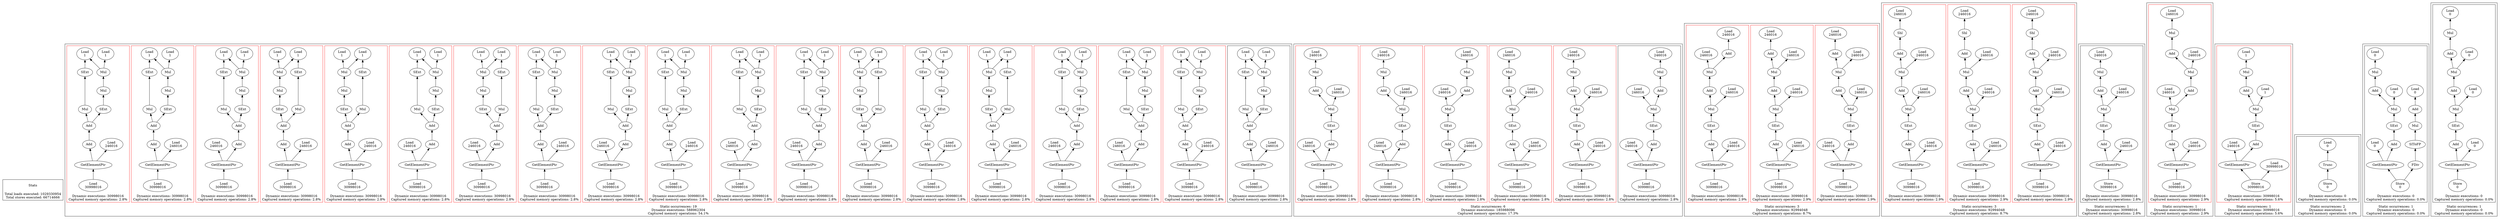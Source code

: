 strict digraph {
rankdir=BT
subgraph {
Stats [shape=plaintext]
cluster=true
label="Total loads executed: 1029330954\nTotal stores executed: 66714666"
}
subgraph {
subgraph {
"0_0_625" [label="GetElementPtr"]
"0_0_624" [label="Add"]
"0_0_625" -> "0_0_624"
"0_0_515" [label="Mul"]
"0_0_457" [label="SExt"]
"0_0_515" -> "0_0_457"
"0_0_474" [label="Mul"]
"0_0_436" [label="Mul"]
"0_0_474" -> "0_0_436"
"0_0_514" [label="Load\n246016"]
"0_0_625" -> "0_0_514"
{
rank=min
"0_0_626" [label="Load\n30998016"]
}
"0_0_626" -> "0_0_625"
"0_0_426" [label="Load\n1"]
"0_0_457" -> "0_0_426"
"0_0_436" -> "0_0_426"
"0_0_483" [label="SExt"]
"0_0_483" -> "0_0_474"
"0_0_516" [label="Add"]
"0_0_516" -> "0_0_483"
"0_0_624" -> "0_0_516"
"0_0_516" -> "0_0_515"
"0_0_423" [label="Load\n1"]
"0_0_436" -> "0_0_423"
cluster=true
label="Dynamic executions: 30998016\nCaptured memory operations: 2.8%"
}
subgraph {
"0_1_437" [label="Mul"]
"0_1_423" [label="Load\n1"]
"0_1_437" -> "0_1_423"
"0_1_523" [label="Mul"]
"0_1_458" [label="SExt"]
"0_1_523" -> "0_1_458"
{
rank=min
"0_1_632" [label="Load\n30998016"]
}
"0_1_631" [label="GetElementPtr"]
"0_1_632" -> "0_1_631"
"0_1_630" [label="Add"]
"0_1_631" -> "0_1_630"
"0_1_426" [label="Load\n1"]
"0_1_437" -> "0_1_426"
"0_1_524" [label="Add"]
"0_1_630" -> "0_1_524"
"0_1_486" [label="SExt"]
"0_1_476" [label="Mul"]
"0_1_486" -> "0_1_476"
"0_1_476" -> "0_1_437"
"0_1_524" -> "0_1_523"
"0_1_524" -> "0_1_486"
"0_1_514" [label="Load\n246016"]
"0_1_631" -> "0_1_514"
"0_1_458" -> "0_1_426"
cluster=true
label="Dynamic executions: 30998016\nCaptured memory operations: 2.8%"
color=red
}
subgraph {
"0_2_437" [label="Mul"]
"0_2_423" [label="Load\n1"]
"0_2_437" -> "0_2_423"
"0_2_640" [label="GetElementPtr"]
"0_2_514" [label="Load\n246016"]
"0_2_640" -> "0_2_514"
{
rank=min
"0_2_641" [label="Load\n30998016"]
}
"0_2_641" -> "0_2_640"
"0_2_515" [label="Mul"]
"0_2_457" [label="SExt"]
"0_2_515" -> "0_2_457"
"0_2_426" [label="Load\n1"]
"0_2_437" -> "0_2_426"
"0_2_457" -> "0_2_426"
"0_2_639" [label="Add"]
"0_2_531" [label="Add"]
"0_2_639" -> "0_2_531"
"0_2_476" [label="Mul"]
"0_2_476" -> "0_2_437"
"0_2_640" -> "0_2_639"
"0_2_484" [label="SExt"]
"0_2_484" -> "0_2_476"
"0_2_531" -> "0_2_515"
"0_2_531" -> "0_2_484"
cluster=true
label="Dynamic executions: 30998016\nCaptured memory operations: 2.8%"
color=red
}
subgraph {
"0_3_523" [label="Mul"]
"0_3_458" [label="SExt"]
"0_3_523" -> "0_3_458"
"0_3_540" [label="Add"]
"0_3_540" -> "0_3_523"
"0_3_474" [label="Mul"]
"0_3_436" [label="Mul"]
"0_3_474" -> "0_3_436"
"0_3_647" [label="GetElementPtr"]
"0_3_514" [label="Load\n246016"]
"0_3_647" -> "0_3_514"
"0_3_646" [label="Add"]
"0_3_647" -> "0_3_646"
"0_3_426" [label="Load\n1"]
"0_3_436" -> "0_3_426"
"0_3_487" [label="SExt"]
"0_3_540" -> "0_3_487"
{
rank=min
"0_3_648" [label="Load\n30998016"]
}
"0_3_648" -> "0_3_647"
"0_3_487" -> "0_3_474"
"0_3_646" -> "0_3_540"
"0_3_423" [label="Load\n1"]
"0_3_436" -> "0_3_423"
"0_3_458" -> "0_3_426"
cluster=true
label="Dynamic executions: 30998016\nCaptured memory operations: 2.8%"
color=red
}
subgraph {
"0_4_649" [label="Add"]
"0_4_543" [label="Add"]
"0_4_649" -> "0_4_543"
"0_4_480" [label="SExt"]
"0_4_474" [label="Mul"]
"0_4_480" -> "0_4_474"
"0_4_436" [label="Mul"]
"0_4_474" -> "0_4_436"
"0_4_456" [label="SExt"]
"0_4_426" [label="Load\n1"]
"0_4_456" -> "0_4_426"
"0_4_542" [label="Mul"]
"0_4_542" -> "0_4_456"
"0_4_650" [label="GetElementPtr"]
"0_4_650" -> "0_4_649"
"0_4_543" -> "0_4_542"
"0_4_514" [label="Load\n246016"]
"0_4_650" -> "0_4_514"
"0_4_543" -> "0_4_480"
"0_4_436" -> "0_4_426"
{
rank=min
"0_4_651" [label="Load\n30998016"]
}
"0_4_651" -> "0_4_650"
"0_4_423" [label="Load\n1"]
"0_4_436" -> "0_4_423"
cluster=true
label="Dynamic executions: 30998016\nCaptured memory operations: 2.8%"
color=red
}
subgraph {
"0_5_479" [label="Mul"]
"0_5_441" [label="Mul"]
"0_5_479" -> "0_5_441"
"0_5_523" [label="Mul"]
"0_5_458" [label="SExt"]
"0_5_523" -> "0_5_458"
"0_5_653" [label="Add"]
"0_5_544" [label="Add"]
"0_5_653" -> "0_5_544"
"0_5_423" [label="Load\n1"]
"0_5_441" -> "0_5_423"
"0_5_488" [label="SExt"]
"0_5_488" -> "0_5_479"
{
rank=min
"0_5_655" [label="Load\n30998016"]
}
"0_5_654" [label="GetElementPtr"]
"0_5_655" -> "0_5_654"
"0_5_514" [label="Load\n246016"]
"0_5_654" -> "0_5_514"
"0_5_544" -> "0_5_523"
"0_5_654" -> "0_5_653"
"0_5_426" [label="Load\n1"]
"0_5_441" -> "0_5_426"
"0_5_544" -> "0_5_488"
"0_5_458" -> "0_5_426"
cluster=true
label="Dynamic executions: 30998016\nCaptured memory operations: 2.8%"
color=red
}
subgraph {
"0_6_658" [label="GetElementPtr"]
"0_6_657" [label="Add"]
"0_6_658" -> "0_6_657"
"0_6_479" [label="Mul"]
"0_6_441" [label="Mul"]
"0_6_479" -> "0_6_441"
"0_6_545" [label="Add"]
"0_6_481" [label="SExt"]
"0_6_545" -> "0_6_481"
"0_6_542" [label="Mul"]
"0_6_545" -> "0_6_542"
{
rank=min
"0_6_659" [label="Load\n30998016"]
}
"0_6_659" -> "0_6_658"
"0_6_456" [label="SExt"]
"0_6_426" [label="Load\n1"]
"0_6_456" -> "0_6_426"
"0_6_423" [label="Load\n1"]
"0_6_441" -> "0_6_423"
"0_6_542" -> "0_6_456"
"0_6_481" -> "0_6_479"
"0_6_514" [label="Load\n246016"]
"0_6_658" -> "0_6_514"
"0_6_657" -> "0_6_545"
"0_6_441" -> "0_6_426"
cluster=true
label="Dynamic executions: 30998016\nCaptured memory operations: 2.8%"
color=red
}
subgraph {
"0_7_437" [label="Mul"]
"0_7_423" [label="Load\n1"]
"0_7_437" -> "0_7_423"
"0_7_523" [label="Mul"]
"0_7_458" [label="SExt"]
"0_7_523" -> "0_7_458"
"0_7_666" [label="GetElementPtr"]
"0_7_514" [label="Load\n246016"]
"0_7_666" -> "0_7_514"
"0_7_426" [label="Load\n1"]
"0_7_437" -> "0_7_426"
"0_7_665" [label="Add"]
"0_7_666" -> "0_7_665"
"0_7_486" [label="SExt"]
"0_7_476" [label="Mul"]
"0_7_486" -> "0_7_476"
{
rank=min
"0_7_667" [label="Load\n30998016"]
}
"0_7_667" -> "0_7_666"
"0_7_476" -> "0_7_437"
"0_7_524" [label="Add"]
"0_7_524" -> "0_7_523"
"0_7_665" -> "0_7_524"
"0_7_524" -> "0_7_486"
"0_7_458" -> "0_7_426"
cluster=true
label="Dynamic executions: 30998016\nCaptured memory operations: 2.8%"
color=red
}
subgraph {
"0_8_669" [label="GetElementPtr"]
"0_8_514" [label="Load\n246016"]
"0_8_669" -> "0_8_514"
"0_8_437" [label="Mul"]
"0_8_423" [label="Load\n1"]
"0_8_437" -> "0_8_423"
"0_8_668" [label="Add"]
"0_8_551" [label="Add"]
"0_8_668" -> "0_8_551"
"0_8_456" [label="SExt"]
"0_8_426" [label="Load\n1"]
"0_8_456" -> "0_8_426"
"0_8_437" -> "0_8_426"
"0_8_542" [label="Mul"]
"0_8_542" -> "0_8_456"
"0_8_551" -> "0_8_542"
"0_8_669" -> "0_8_668"
"0_8_482" [label="SExt"]
"0_8_551" -> "0_8_482"
"0_8_476" [label="Mul"]
"0_8_482" -> "0_8_476"
"0_8_476" -> "0_8_437"
{
rank=min
"0_8_670" [label="Load\n30998016"]
}
"0_8_670" -> "0_8_669"
cluster=true
label="Dynamic executions: 30998016\nCaptured memory operations: 2.8%"
color=red
}
subgraph {
"0_9_674" [label="GetElementPtr"]
"0_9_673" [label="Add"]
"0_9_674" -> "0_9_673"
"0_9_437" [label="Mul"]
"0_9_423" [label="Load\n1"]
"0_9_437" -> "0_9_423"
"0_9_524" [label="Add"]
"0_9_673" -> "0_9_524"
"0_9_523" [label="Mul"]
"0_9_458" [label="SExt"]
"0_9_523" -> "0_9_458"
"0_9_426" [label="Load\n1"]
"0_9_437" -> "0_9_426"
{
rank=min
"0_9_675" [label="Load\n30998016"]
}
"0_9_675" -> "0_9_674"
"0_9_486" [label="SExt"]
"0_9_476" [label="Mul"]
"0_9_486" -> "0_9_476"
"0_9_476" -> "0_9_437"
"0_9_514" [label="Load\n246016"]
"0_9_674" -> "0_9_514"
"0_9_524" -> "0_9_523"
"0_9_524" -> "0_9_486"
"0_9_458" -> "0_9_426"
cluster=true
label="Dynamic executions: 30998016\nCaptured memory operations: 2.8%"
color=red
}
subgraph {
"0_10_678" [label="GetElementPtr"]
"0_10_514" [label="Load\n246016"]
"0_10_678" -> "0_10_514"
"0_10_437" [label="Mul"]
"0_10_423" [label="Load\n1"]
"0_10_437" -> "0_10_423"
"0_10_677" [label="Add"]
"0_10_551" [label="Add"]
"0_10_677" -> "0_10_551"
"0_10_456" [label="SExt"]
"0_10_426" [label="Load\n1"]
"0_10_456" -> "0_10_426"
"0_10_437" -> "0_10_426"
"0_10_542" [label="Mul"]
"0_10_542" -> "0_10_456"
{
rank=min
"0_10_679" [label="Load\n30998016"]
}
"0_10_679" -> "0_10_678"
"0_10_551" -> "0_10_542"
"0_10_678" -> "0_10_677"
"0_10_482" [label="SExt"]
"0_10_551" -> "0_10_482"
"0_10_476" [label="Mul"]
"0_10_482" -> "0_10_476"
"0_10_476" -> "0_10_437"
cluster=true
label="Dynamic executions: 30998016\nCaptured memory operations: 2.8%"
color=red
}
subgraph {
"0_11_474" [label="Mul"]
"0_11_436" [label="Mul"]
"0_11_474" -> "0_11_436"
"0_11_515" [label="Mul"]
"0_11_457" [label="SExt"]
"0_11_515" -> "0_11_457"
"0_11_686" [label="GetElementPtr"]
"0_11_685" [label="Add"]
"0_11_686" -> "0_11_685"
"0_11_516" [label="Add"]
"0_11_685" -> "0_11_516"
"0_11_426" [label="Load\n1"]
"0_11_457" -> "0_11_426"
{
rank=min
"0_11_687" [label="Load\n30998016"]
}
"0_11_687" -> "0_11_686"
"0_11_436" -> "0_11_426"
"0_11_483" [label="SExt"]
"0_11_483" -> "0_11_474"
"0_11_516" -> "0_11_483"
"0_11_516" -> "0_11_515"
"0_11_423" [label="Load\n1"]
"0_11_436" -> "0_11_423"
"0_11_514" [label="Load\n246016"]
"0_11_686" -> "0_11_514"
cluster=true
label="Dynamic executions: 30998016\nCaptured memory operations: 2.8%"
color=red
}
subgraph {
"0_12_689" [label="GetElementPtr"]
"0_12_514" [label="Load\n246016"]
"0_12_689" -> "0_12_514"
"0_12_479" [label="Mul"]
"0_12_441" [label="Mul"]
"0_12_479" -> "0_12_441"
{
rank=min
"0_12_690" [label="Load\n30998016"]
}
"0_12_690" -> "0_12_689"
"0_12_485" [label="SExt"]
"0_12_485" -> "0_12_479"
"0_12_515" [label="Mul"]
"0_12_457" [label="SExt"]
"0_12_515" -> "0_12_457"
"0_12_423" [label="Load\n1"]
"0_12_441" -> "0_12_423"
"0_12_688" [label="Add"]
"0_12_689" -> "0_12_688"
"0_12_558" [label="Add"]
"0_12_558" -> "0_12_485"
"0_12_426" [label="Load\n1"]
"0_12_457" -> "0_12_426"
"0_12_688" -> "0_12_558"
"0_12_441" -> "0_12_426"
"0_12_558" -> "0_12_515"
cluster=true
label="Dynamic executions: 30998016\nCaptured memory operations: 2.8%"
color=red
}
subgraph {
{
rank=min
"0_13_694" [label="Load\n30998016"]
}
"0_13_693" [label="GetElementPtr"]
"0_13_694" -> "0_13_693"
"0_13_474" [label="Mul"]
"0_13_436" [label="Mul"]
"0_13_474" -> "0_13_436"
"0_13_515" [label="Mul"]
"0_13_457" [label="SExt"]
"0_13_515" -> "0_13_457"
"0_13_514" [label="Load\n246016"]
"0_13_693" -> "0_13_514"
"0_13_692" [label="Add"]
"0_13_516" [label="Add"]
"0_13_692" -> "0_13_516"
"0_13_426" [label="Load\n1"]
"0_13_457" -> "0_13_426"
"0_13_436" -> "0_13_426"
"0_13_693" -> "0_13_692"
"0_13_483" [label="SExt"]
"0_13_483" -> "0_13_474"
"0_13_516" -> "0_13_483"
"0_13_516" -> "0_13_515"
"0_13_423" [label="Load\n1"]
"0_13_436" -> "0_13_423"
cluster=true
label="Dynamic executions: 30998016\nCaptured memory operations: 2.8%"
color=red
}
subgraph {
"0_14_479" [label="Mul"]
"0_14_441" [label="Mul"]
"0_14_479" -> "0_14_441"
"0_14_485" [label="SExt"]
"0_14_485" -> "0_14_479"
"0_14_515" [label="Mul"]
"0_14_457" [label="SExt"]
"0_14_515" -> "0_14_457"
"0_14_696" [label="Add"]
"0_14_558" [label="Add"]
"0_14_696" -> "0_14_558"
"0_14_423" [label="Load\n1"]
"0_14_441" -> "0_14_423"
"0_14_558" -> "0_14_485"
"0_14_426" [label="Load\n1"]
"0_14_457" -> "0_14_426"
"0_14_697" [label="GetElementPtr"]
"0_14_514" [label="Load\n246016"]
"0_14_697" -> "0_14_514"
"0_14_441" -> "0_14_426"
{
rank=min
"0_14_698" [label="Load\n30998016"]
}
"0_14_698" -> "0_14_697"
"0_14_697" -> "0_14_696"
"0_14_558" -> "0_14_515"
cluster=true
label="Dynamic executions: 30998016\nCaptured memory operations: 2.8%"
color=red
}
subgraph {
"0_15_479" [label="Mul"]
"0_15_441" [label="Mul"]
"0_15_479" -> "0_15_441"
"0_15_704" [label="Add"]
"0_15_558" [label="Add"]
"0_15_704" -> "0_15_558"
"0_15_485" [label="SExt"]
"0_15_485" -> "0_15_479"
"0_15_515" [label="Mul"]
"0_15_457" [label="SExt"]
"0_15_515" -> "0_15_457"
{
rank=min
"0_15_706" [label="Load\n30998016"]
}
"0_15_705" [label="GetElementPtr"]
"0_15_706" -> "0_15_705"
"0_15_705" -> "0_15_704"
"0_15_423" [label="Load\n1"]
"0_15_441" -> "0_15_423"
"0_15_558" -> "0_15_485"
"0_15_426" [label="Load\n1"]
"0_15_457" -> "0_15_426"
"0_15_514" [label="Load\n246016"]
"0_15_705" -> "0_15_514"
"0_15_441" -> "0_15_426"
"0_15_558" -> "0_15_515"
cluster=true
label="Dynamic executions: 30998016\nCaptured memory operations: 2.8%"
color=red
}
subgraph {
"0_16_712" [label="GetElementPtr"]
"0_16_514" [label="Load\n246016"]
"0_16_712" -> "0_16_514"
"0_16_437" [label="Mul"]
"0_16_423" [label="Load\n1"]
"0_16_437" -> "0_16_423"
"0_16_711" [label="Add"]
"0_16_551" [label="Add"]
"0_16_711" -> "0_16_551"
"0_16_456" [label="SExt"]
"0_16_426" [label="Load\n1"]
"0_16_456" -> "0_16_426"
"0_16_437" -> "0_16_426"
"0_16_542" [label="Mul"]
"0_16_542" -> "0_16_456"
"0_16_551" -> "0_16_542"
"0_16_712" -> "0_16_711"
"0_16_482" [label="SExt"]
"0_16_551" -> "0_16_482"
{
rank=min
"0_16_713" [label="Load\n30998016"]
}
"0_16_713" -> "0_16_712"
"0_16_476" [label="Mul"]
"0_16_482" -> "0_16_476"
"0_16_476" -> "0_16_437"
cluster=true
label="Dynamic executions: 30998016\nCaptured memory operations: 2.8%"
color=red
}
subgraph {
"0_17_718" [label="Add"]
"0_17_531" [label="Add"]
"0_17_718" -> "0_17_531"
"0_17_437" [label="Mul"]
"0_17_423" [label="Load\n1"]
"0_17_437" -> "0_17_423"
"0_17_515" [label="Mul"]
"0_17_457" [label="SExt"]
"0_17_515" -> "0_17_457"
"0_17_426" [label="Load\n1"]
"0_17_437" -> "0_17_426"
"0_17_457" -> "0_17_426"
{
rank=min
"0_17_720" [label="Load\n30998016"]
}
"0_17_719" [label="GetElementPtr"]
"0_17_720" -> "0_17_719"
"0_17_514" [label="Load\n246016"]
"0_17_719" -> "0_17_514"
"0_17_719" -> "0_17_718"
"0_17_476" [label="Mul"]
"0_17_476" -> "0_17_437"
"0_17_484" [label="SExt"]
"0_17_484" -> "0_17_476"
"0_17_531" -> "0_17_515"
"0_17_531" -> "0_17_484"
cluster=true
label="Dynamic executions: 30998016\nCaptured memory operations: 2.8%"
color=red
}
subgraph {
"0_18_729" [label="Add"]
"0_18_531" [label="Add"]
"0_18_729" -> "0_18_531"
"0_18_437" [label="Mul"]
"0_18_423" [label="Load\n1"]
"0_18_437" -> "0_18_423"
"0_18_730" [label="GetElementPtr"]
"0_18_514" [label="Load\n246016"]
"0_18_730" -> "0_18_514"
{
rank=min
"0_18_731" [label="Load\n30998016"]
}
"0_18_731" -> "0_18_730"
"0_18_515" [label="Mul"]
"0_18_457" [label="SExt"]
"0_18_515" -> "0_18_457"
"0_18_426" [label="Load\n1"]
"0_18_437" -> "0_18_426"
"0_18_457" -> "0_18_426"
"0_18_730" -> "0_18_729"
"0_18_476" [label="Mul"]
"0_18_476" -> "0_18_437"
"0_18_484" [label="SExt"]
"0_18_484" -> "0_18_476"
"0_18_531" -> "0_18_515"
"0_18_531" -> "0_18_484"
cluster=true
label="Dynamic executions: 30998016\nCaptured memory operations: 2.8%"
color=red
}
cluster=true
label="Static occurrences: 19\nDynamic executions: 588962304\nCaptured memory operations: 54.1%"
}
subgraph {
subgraph {
"1_0_622" [label="GetElementPtr"]
"1_0_506" [label="Load\n246016"]
"1_0_622" -> "1_0_506"
"1_0_513" [label="Mul"]
"1_0_509" [label="Load\n246016"]
"1_0_513" -> "1_0_509"
"1_0_621" [label="Add"]
"1_0_605" [label="SExt"]
"1_0_621" -> "1_0_605"
{
rank=min
"1_0_623" [label="Load\n30998016"]
}
"1_0_623" -> "1_0_622"
"1_0_512" [label="Add"]
"1_0_513" -> "1_0_512"
"1_0_605" -> "1_0_513"
"1_0_622" -> "1_0_621"
"1_0_510" [label="Mul"]
"1_0_512" -> "1_0_510"
"1_0_508" [label="Load\n246016"]
"1_0_510" -> "1_0_508"
cluster=true
label="Dynamic executions: 30998016\nCaptured memory operations: 2.8%"
}
subgraph {
"1_1_608" [label="SExt"]
"1_1_539" [label="Mul"]
"1_1_608" -> "1_1_539"
"1_1_644" [label="GetElementPtr"]
"1_1_643" [label="Add"]
"1_1_644" -> "1_1_643"
"1_1_532" [label="Load\n246016"]
"1_1_644" -> "1_1_532"
"1_1_538" [label="Add"]
"1_1_539" -> "1_1_538"
{
rank=min
"1_1_645" [label="Load\n30998016"]
}
"1_1_645" -> "1_1_644"
"1_1_643" -> "1_1_608"
"1_1_535" [label="Load\n246016"]
"1_1_539" -> "1_1_535"
"1_1_536" [label="Mul"]
"1_1_538" -> "1_1_536"
"1_1_534" [label="Load\n246016"]
"1_1_536" -> "1_1_534"
cluster=true
label="Dynamic executions: 30998016\nCaptured memory operations: 2.8%"
color=red
}
subgraph {
"1_2_565" [label="Add"]
"1_2_563" [label="Mul"]
"1_2_565" -> "1_2_563"
"1_2_611" [label="SExt"]
"1_2_566" [label="Mul"]
"1_2_611" -> "1_2_566"
"1_2_562" [label="Load\n246016"]
"1_2_566" -> "1_2_562"
"1_2_566" -> "1_2_565"
"1_2_701" [label="Add"]
"1_2_701" -> "1_2_611"
"1_2_702" [label="GetElementPtr"]
"1_2_702" -> "1_2_701"
"1_2_561" [label="Load\n246016"]
"1_2_563" -> "1_2_561"
{
rank=min
"1_2_703" [label="Load\n30998016"]
}
"1_2_703" -> "1_2_702"
"1_2_559" [label="Load\n246016"]
"1_2_702" -> "1_2_559"
cluster=true
label="Dynamic executions: 30998016\nCaptured memory operations: 2.8%"
color=red
}
subgraph {
"1_3_614" [label="SExt"]
"1_3_584" [label="Mul"]
"1_3_614" -> "1_3_584"
"1_3_580" [label="Load\n246016"]
"1_3_584" -> "1_3_580"
"1_3_581" [label="Mul"]
"1_3_579" [label="Load\n246016"]
"1_3_581" -> "1_3_579"
"1_3_722" [label="Add"]
"1_3_722" -> "1_3_614"
"1_3_723" [label="GetElementPtr"]
"1_3_578" [label="Load\n246016"]
"1_3_723" -> "1_3_578"
{
rank=min
"1_3_724" [label="Load\n30998016"]
}
"1_3_724" -> "1_3_723"
"1_3_583" [label="Add"]
"1_3_584" -> "1_3_583"
"1_3_723" -> "1_3_722"
"1_3_583" -> "1_3_581"
cluster=true
label="Dynamic executions: 30998016\nCaptured memory operations: 2.8%"
color=red
}
subgraph {
"1_4_735" [label="GetElementPtr"]
"1_4_591" [label="Load\n246016"]
"1_4_735" -> "1_4_591"
"1_4_734" [label="Add"]
"1_4_616" [label="SExt"]
"1_4_734" -> "1_4_616"
"1_4_596" [label="Add"]
"1_4_594" [label="Mul"]
"1_4_596" -> "1_4_594"
{
rank=min
"1_4_736" [label="Load\n30998016"]
}
"1_4_736" -> "1_4_735"
"1_4_597" [label="Mul"]
"1_4_616" -> "1_4_597"
"1_4_593" [label="Load\n246016"]
"1_4_597" -> "1_4_593"
"1_4_735" -> "1_4_734"
"1_4_592" [label="Load\n246016"]
"1_4_594" -> "1_4_592"
"1_4_597" -> "1_4_596"
cluster=true
label="Dynamic executions: 30998016\nCaptured memory operations: 2.8%"
color=red
}
subgraph {
"1_5_776" [label="GetElementPtr"]
"1_5_760" [label="Load\n246016"]
"1_5_776" -> "1_5_760"
"1_5_771" [label="SExt"]
"1_5_766" [label="Mul"]
"1_5_771" -> "1_5_766"
"1_5_775" [label="Add"]
"1_5_775" -> "1_5_771"
{
rank=min
"1_5_777" [label="Load\n30998016"]
}
"1_5_777" -> "1_5_776"
"1_5_763" [label="Mul"]
"1_5_761" [label="Load\n246016"]
"1_5_763" -> "1_5_761"
"1_5_776" -> "1_5_775"
"1_5_765" [label="Add"]
"1_5_765" -> "1_5_763"
"1_5_762" [label="Load\n246016"]
"1_5_766" -> "1_5_762"
"1_5_766" -> "1_5_765"
cluster=true
label="Dynamic executions: 30998016\nCaptured memory operations: 2.8%"
color=red
}
cluster=true
label="Static occurrences: 6\nDynamic executions: 185988096\nCaptured memory operations: 17.3%"
}
subgraph {
subgraph {
"2_0_628" [label="GetElementPtr"]
"2_0_506" [label="Load\n246016"]
"2_0_628" -> "2_0_506"
"2_0_520" [label="Add"]
"2_0_518" [label="Mul"]
"2_0_520" -> "2_0_518"
"2_0_606" [label="SExt"]
"2_0_521" [label="Mul"]
"2_0_606" -> "2_0_521"
"2_0_627" [label="Add"]
"2_0_627" -> "2_0_606"
{
rank=min
"2_0_629" [label="Load\n30998016"]
}
"2_0_629" -> "2_0_628"
"2_0_628" -> "2_0_627"
"2_0_509" [label="Load\n246016"]
"2_0_521" -> "2_0_509"
"2_0_521" -> "2_0_520"
"2_0_517" [label="Add"]
"2_0_507" [label="Load\n246016"]
"2_0_517" -> "2_0_507"
"2_0_518" -> "2_0_517"
"2_0_508" [label="Load\n246016"]
"2_0_518" -> "2_0_508"
cluster=true
label="Dynamic executions: 30998016\nCaptured memory operations: 2.9%"
color=red
}
subgraph {
"2_1_662" [label="Add"]
"2_1_609" [label="SExt"]
"2_1_662" -> "2_1_609"
"2_1_549" [label="Add"]
"2_1_547" [label="Mul"]
"2_1_549" -> "2_1_547"
"2_1_546" [label="Add"]
"2_1_547" -> "2_1_546"
"2_1_663" [label="GetElementPtr"]
"2_1_663" -> "2_1_662"
"2_1_534" [label="Load\n246016"]
"2_1_547" -> "2_1_534"
"2_1_550" [label="Mul"]
"2_1_609" -> "2_1_550"
"2_1_532" [label="Load\n246016"]
"2_1_663" -> "2_1_532"
"2_1_535" [label="Load\n246016"]
"2_1_550" -> "2_1_535"
{
rank=min
"2_1_664" [label="Load\n30998016"]
}
"2_1_664" -> "2_1_663"
"2_1_533" [label="Load\n246016"]
"2_1_546" -> "2_1_533"
"2_1_550" -> "2_1_549"
cluster=true
label="Dynamic executions: 30998016\nCaptured memory operations: 2.9%"
color=red
}
subgraph {
{
rank=min
"2_2_710" [label="Load\n30998016"]
}
"2_2_709" [label="GetElementPtr"]
"2_2_710" -> "2_2_709"
"2_2_612" [label="SExt"]
"2_2_571" [label="Mul"]
"2_2_612" -> "2_2_571"
"2_2_708" [label="Add"]
"2_2_709" -> "2_2_708"
"2_2_568" [label="Mul"]
"2_2_561" [label="Load\n246016"]
"2_2_568" -> "2_2_561"
"2_2_567" [label="Add"]
"2_2_568" -> "2_2_567"
"2_2_570" [label="Add"]
"2_2_570" -> "2_2_568"
"2_2_571" -> "2_2_570"
"2_2_560" [label="Load\n246016"]
"2_2_567" -> "2_2_560"
"2_2_708" -> "2_2_612"
"2_2_559" [label="Load\n246016"]
"2_2_709" -> "2_2_559"
"2_2_562" [label="Load\n246016"]
"2_2_571" -> "2_2_562"
cluster=true
label="Dynamic executions: 30998016\nCaptured memory operations: 2.9%"
color=red
}
cluster=true
label="Static occurrences: 3\nDynamic executions: 92994048\nCaptured memory operations: 8.7%"
}
subgraph {
subgraph {
"3_0_527" [label="Mul"]
"3_0_526" [label="Add"]
"3_0_527" -> "3_0_526"
"3_0_529" [label="Add"]
"3_0_529" -> "3_0_527"
"3_0_635" [label="Add"]
"3_0_607" [label="SExt"]
"3_0_635" -> "3_0_607"
"3_0_530" [label="Mul"]
"3_0_509" [label="Load\n246016"]
"3_0_530" -> "3_0_509"
"3_0_508" [label="Load\n246016"]
"3_0_527" -> "3_0_508"
{
rank=min
"3_0_637" [label="Load\n30998016"]
}
"3_0_636" [label="GetElementPtr"]
"3_0_637" -> "3_0_636"
"3_0_525" [label="Shl"]
"3_0_526" -> "3_0_525"
"3_0_636" -> "3_0_635"
"3_0_530" -> "3_0_529"
"3_0_607" -> "3_0_530"
"3_0_507" [label="Load\n246016"]
"3_0_525" -> "3_0_507"
"3_0_506" [label="Load\n246016"]
"3_0_636" -> "3_0_506"
cluster=true
label="Dynamic executions: 30998016\nCaptured memory operations: 2.9%"
color=red
}
subgraph {
"3_1_552" [label="Shl"]
"3_1_533" [label="Load\n246016"]
"3_1_552" -> "3_1_533"
"3_1_683" [label="GetElementPtr"]
"3_1_682" [label="Add"]
"3_1_683" -> "3_1_682"
"3_1_557" [label="Mul"]
"3_1_556" [label="Add"]
"3_1_557" -> "3_1_556"
"3_1_554" [label="Mul"]
"3_1_553" [label="Add"]
"3_1_554" -> "3_1_553"
"3_1_610" [label="SExt"]
"3_1_610" -> "3_1_557"
"3_1_532" [label="Load\n246016"]
"3_1_683" -> "3_1_532"
{
rank=min
"3_1_684" [label="Load\n30998016"]
}
"3_1_684" -> "3_1_683"
"3_1_534" [label="Load\n246016"]
"3_1_554" -> "3_1_534"
"3_1_556" -> "3_1_554"
"3_1_682" -> "3_1_610"
"3_1_535" [label="Load\n246016"]
"3_1_557" -> "3_1_535"
"3_1_553" -> "3_1_552"
cluster=true
label="Dynamic executions: 30998016\nCaptured memory operations: 2.9%"
color=red
}
subgraph {
"3_2_574" [label="Mul"]
"3_2_573" [label="Add"]
"3_2_574" -> "3_2_573"
"3_2_716" [label="GetElementPtr"]
"3_2_715" [label="Add"]
"3_2_716" -> "3_2_715"
{
rank=min
"3_2_717" [label="Load\n30998016"]
}
"3_2_717" -> "3_2_716"
"3_2_572" [label="Shl"]
"3_2_560" [label="Load\n246016"]
"3_2_572" -> "3_2_560"
"3_2_613" [label="SExt"]
"3_2_577" [label="Mul"]
"3_2_613" -> "3_2_577"
"3_2_559" [label="Load\n246016"]
"3_2_716" -> "3_2_559"
"3_2_561" [label="Load\n246016"]
"3_2_574" -> "3_2_561"
"3_2_576" [label="Add"]
"3_2_576" -> "3_2_574"
"3_2_573" -> "3_2_572"
"3_2_562" [label="Load\n246016"]
"3_2_577" -> "3_2_562"
"3_2_577" -> "3_2_576"
"3_2_715" -> "3_2_613"
cluster=true
label="Dynamic executions: 30998016\nCaptured memory operations: 2.9%"
color=red
}
cluster=true
label="Static occurrences: 3\nDynamic executions: 92994048\nCaptured memory operations: 8.7%"
}
subgraph {
subgraph {
"4_0_742" [label="GetElementPtr"]
"4_0_741" [label="Add"]
"4_0_742" -> "4_0_741"
"4_0_603" [label="Add"]
"4_0_601" [label="Mul"]
"4_0_603" -> "4_0_601"
"4_0_604" [label="Mul"]
"4_0_604" -> "4_0_603"
{
rank=min
"4_0_743" [label="Store\n30998016"]
}
"4_0_743" -> "4_0_742"
"4_0_617" [label="SExt"]
"4_0_741" -> "4_0_617"
"4_0_599" [label="Load\n246016"]
"4_0_601" -> "4_0_599"
"4_0_600" [label="Load\n246016"]
"4_0_604" -> "4_0_600"
"4_0_617" -> "4_0_604"
"4_0_598" [label="Load\n246016"]
"4_0_742" -> "4_0_598"
cluster=true
label="Dynamic executions: 30998016\nCaptured memory operations: 2.8%"
}
cluster=true
label="Static occurrences: 1\nDynamic executions: 30998016\nCaptured memory operations: 2.8%"
}
subgraph {
subgraph {
"5_0_587" [label="Mul"]
"5_0_586" [label="Add"]
"5_0_587" -> "5_0_586"
"5_0_615" [label="SExt"]
"5_0_590" [label="Mul"]
"5_0_615" -> "5_0_590"
"5_0_508" [label="Load\n246016"]
"5_0_587" -> "5_0_508"
"5_0_509" [label="Load\n246016"]
"5_0_590" -> "5_0_509"
"5_0_726" [label="Add"]
"5_0_726" -> "5_0_615"
"5_0_727" [label="GetElementPtr"]
"5_0_506" [label="Load\n246016"]
"5_0_727" -> "5_0_506"
"5_0_585" [label="Mul"]
"5_0_586" -> "5_0_585"
"5_0_589" [label="Add"]
"5_0_589" -> "5_0_587"
{
rank=min
"5_0_728" [label="Load\n30998016"]
}
"5_0_728" -> "5_0_727"
"5_0_590" -> "5_0_589"
"5_0_507" [label="Load\n246016"]
"5_0_585" -> "5_0_507"
"5_0_727" -> "5_0_726"
cluster=true
label="Dynamic executions: 30998016\nCaptured memory operations: 2.9%"
color=red
}
cluster=true
label="Static occurrences: 1\nDynamic executions: 30998016\nCaptured memory operations: 2.9%"
}
subgraph {
subgraph {
{
rank=min
"6_0_780" [label="Store\n30998016"]
}
"6_0_779" [label="GetElementPtr"]
"6_0_780" -> "6_0_779"
"6_0_770" [label="Mul"]
"6_0_769" [label="Add"]
"6_0_770" -> "6_0_769"
"6_0_777" [label="Load\n30998016"]
"6_0_780" -> "6_0_777"
"6_0_767" [label="Load\n246016"]
"6_0_779" -> "6_0_767"
"6_0_778" [label="Add"]
"6_0_772" [label="SExt"]
"6_0_778" -> "6_0_772"
"6_0_772" -> "6_0_770"
"6_0_756" [label="Mul"]
"6_0_769" -> "6_0_756"
"6_0_779" -> "6_0_778"
"6_0_426" [label="Load\n1"]
"6_0_770" -> "6_0_426"
"6_0_423" [label="Load\n1"]
"6_0_756" -> "6_0_423"
cluster=true
label="Dynamic executions: 30998016\nCaptured memory operations: 5.6%"
color=red
}
cluster=true
label="Static occurrences: 1\nDynamic executions: 30998016\nCaptured memory operations: 5.6%"
}
subgraph {
subgraph {
"7_0_868" [label="Trunc"]
"7_0_866" [label="Load\n0"]
"7_0_868" -> "7_0_866"
{
rank=min
"7_0_869" [label="Store\n0"]
}
"7_0_869" -> "7_0_868"
cluster=true
label="Dynamic executions: 0\nCaptured memory operations: 0.0%"
}
cluster=true
label="Static occurrences: 2\nDynamic executions: 0\nCaptured memory operations: 0.0%"
}
subgraph {
subgraph {
"8_0_366" [label="GetElementPtr"]
"8_0_358" [label="Load\n0"]
"8_0_366" -> "8_0_358"
"8_0_361" [label="Mul"]
"8_0_360" [label="Add"]
"8_0_361" -> "8_0_360"
"8_0_341" [label="Add"]
"8_0_334" [label="Load\n0"]
"8_0_341" -> "8_0_334"
"8_0_365" [label="Add"]
"8_0_362" [label="SExt"]
"8_0_365" -> "8_0_362"
"8_0_343" [label="SIToFP"]
"8_0_342" [label="Mul"]
"8_0_343" -> "8_0_342"
"8_0_352" [label="FDiv"]
"8_0_352" -> "8_0_343"
{
rank=min
"8_0_367" [label="Store\n0"]
}
"8_0_367" -> "8_0_352"
"8_0_353" [label="Mul"]
"8_0_338" [label="Load\n0"]
"8_0_353" -> "8_0_338"
"8_0_366" -> "8_0_365"
"8_0_360" -> "8_0_353"
"8_0_367" -> "8_0_366"
"8_0_342" -> "8_0_341"
"8_0_348" [label="Load\n0"]
"8_0_361" -> "8_0_348"
"8_0_362" -> "8_0_361"
cluster=true
label="Dynamic executions: 0\nCaptured memory operations: 0.0%"
}
cluster=true
label="Static occurrences: 1\nDynamic executions: 0\nCaptured memory operations: 0.0%"
}
subgraph {
subgraph {
"9_0_393" [label="Add"]
"9_0_386" [label="Mul"]
"9_0_393" -> "9_0_386"
"9_0_407" [label="GetElementPtr"]
"9_0_406" [label="Add"]
"9_0_407" -> "9_0_406"
"9_0_394" [label="Mul"]
"9_0_394" -> "9_0_393"
"9_0_402" [label="Mul"]
"9_0_401" [label="Add"]
"9_0_402" -> "9_0_401"
"9_0_403" [label="SExt"]
"9_0_403" -> "9_0_402"
"9_0_383" [label="Load\n0"]
"9_0_394" -> "9_0_383"
"9_0_379" [label="Load\n0"]
"9_0_386" -> "9_0_379"
"9_0_391" [label="Load\n0"]
"9_0_402" -> "9_0_391"
"9_0_399" [label="Load\n0"]
"9_0_407" -> "9_0_399"
{
rank=min
"9_0_408" [label="Store\n0"]
}
"9_0_408" -> "9_0_407"
"9_0_406" -> "9_0_403"
"9_0_401" -> "9_0_394"
cluster=true
label="Dynamic executions: 0\nCaptured memory operations: 0.0%"
}
cluster=true
label="Static occurrences: 1\nDynamic executions: 0\nCaptured memory operations: 0.0%"
}
}
